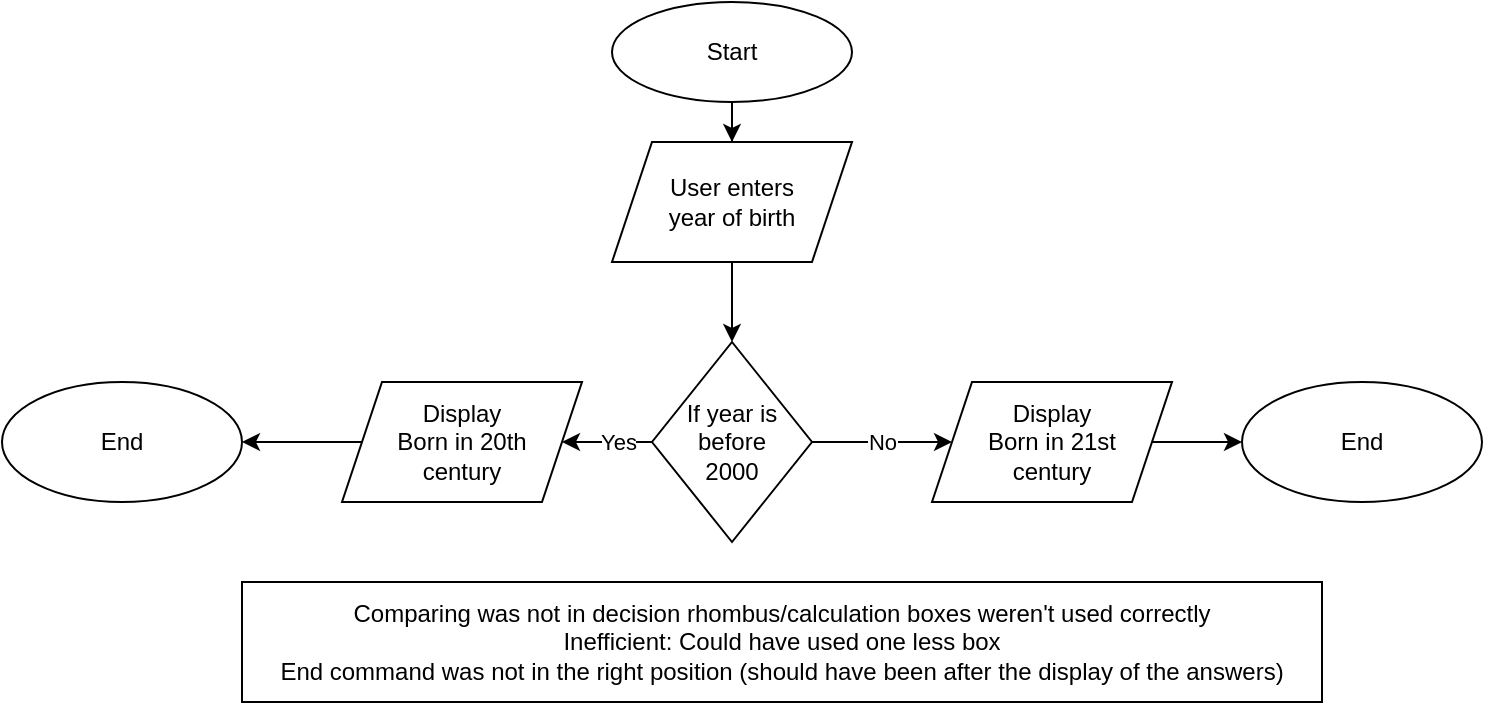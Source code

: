 <mxfile version="17.2.5"><diagram id="vYZQIqwRx87ov3tSIyeN" name="Page-1"><mxGraphModel dx="1237" dy="736" grid="1" gridSize="10" guides="1" tooltips="1" connect="1" arrows="1" fold="1" page="1" pageScale="1" pageWidth="850" pageHeight="1100" math="0" shadow="0"><root><mxCell id="0"/><mxCell id="1" parent="0"/><mxCell id="qd5H3kP8rjXpfdZ8ifg--12" value="" style="edgeStyle=orthogonalEdgeStyle;rounded=0;orthogonalLoop=1;jettySize=auto;html=1;" parent="1" source="qd5H3kP8rjXpfdZ8ifg--1" target="qd5H3kP8rjXpfdZ8ifg--3" edge="1"><mxGeometry relative="1" as="geometry"/></mxCell><mxCell id="qd5H3kP8rjXpfdZ8ifg--1" value="Start" style="ellipse;whiteSpace=wrap;html=1;" parent="1" vertex="1"><mxGeometry x="365" y="20" width="120" height="50" as="geometry"/></mxCell><mxCell id="qd5H3kP8rjXpfdZ8ifg--13" value="" style="edgeStyle=orthogonalEdgeStyle;rounded=0;orthogonalLoop=1;jettySize=auto;html=1;entryX=0.5;entryY=0;entryDx=0;entryDy=0;" parent="1" source="qd5H3kP8rjXpfdZ8ifg--3" target="DQHfirRCTFW3j9O_HVAx-1" edge="1"><mxGeometry relative="1" as="geometry"><mxPoint x="425" y="200" as="targetPoint"/></mxGeometry></mxCell><mxCell id="qd5H3kP8rjXpfdZ8ifg--3" value="User enters &lt;br&gt;year of birth" style="shape=parallelogram;perimeter=parallelogramPerimeter;whiteSpace=wrap;html=1;fixedSize=1;" parent="1" vertex="1"><mxGeometry x="365" y="90" width="120" height="60" as="geometry"/></mxCell><mxCell id="DQHfirRCTFW3j9O_HVAx-3" value="Yes" style="edgeStyle=orthogonalEdgeStyle;rounded=0;orthogonalLoop=1;jettySize=auto;html=1;" edge="1" parent="1" source="DQHfirRCTFW3j9O_HVAx-1" target="DQHfirRCTFW3j9O_HVAx-2"><mxGeometry relative="1" as="geometry"/></mxCell><mxCell id="DQHfirRCTFW3j9O_HVAx-7" value="No" style="edgeStyle=orthogonalEdgeStyle;rounded=0;orthogonalLoop=1;jettySize=auto;html=1;" edge="1" parent="1" source="DQHfirRCTFW3j9O_HVAx-1" target="DQHfirRCTFW3j9O_HVAx-6"><mxGeometry relative="1" as="geometry"/></mxCell><mxCell id="DQHfirRCTFW3j9O_HVAx-1" value="If year is before &lt;br&gt;2000" style="rhombus;whiteSpace=wrap;html=1;" vertex="1" parent="1"><mxGeometry x="385" y="190" width="80" height="100" as="geometry"/></mxCell><mxCell id="DQHfirRCTFW3j9O_HVAx-5" value="" style="edgeStyle=orthogonalEdgeStyle;rounded=0;orthogonalLoop=1;jettySize=auto;html=1;" edge="1" parent="1" source="DQHfirRCTFW3j9O_HVAx-2" target="DQHfirRCTFW3j9O_HVAx-4"><mxGeometry relative="1" as="geometry"/></mxCell><mxCell id="DQHfirRCTFW3j9O_HVAx-2" value="Display&lt;br&gt;Born in 20th &lt;br&gt;century" style="shape=parallelogram;perimeter=parallelogramPerimeter;whiteSpace=wrap;html=1;fixedSize=1;" vertex="1" parent="1"><mxGeometry x="230" y="210" width="120" height="60" as="geometry"/></mxCell><mxCell id="DQHfirRCTFW3j9O_HVAx-4" value="End" style="ellipse;whiteSpace=wrap;html=1;" vertex="1" parent="1"><mxGeometry x="60" y="210" width="120" height="60" as="geometry"/></mxCell><mxCell id="DQHfirRCTFW3j9O_HVAx-9" value="" style="edgeStyle=orthogonalEdgeStyle;rounded=0;orthogonalLoop=1;jettySize=auto;html=1;" edge="1" parent="1" source="DQHfirRCTFW3j9O_HVAx-6" target="DQHfirRCTFW3j9O_HVAx-8"><mxGeometry relative="1" as="geometry"/></mxCell><mxCell id="DQHfirRCTFW3j9O_HVAx-6" value="Display&lt;br&gt;Born in 21st&lt;br&gt;century" style="shape=parallelogram;perimeter=parallelogramPerimeter;whiteSpace=wrap;html=1;fixedSize=1;" vertex="1" parent="1"><mxGeometry x="525" y="210" width="120" height="60" as="geometry"/></mxCell><mxCell id="DQHfirRCTFW3j9O_HVAx-8" value="End" style="ellipse;whiteSpace=wrap;html=1;" vertex="1" parent="1"><mxGeometry x="680" y="210" width="120" height="60" as="geometry"/></mxCell><mxCell id="DQHfirRCTFW3j9O_HVAx-10" value="Comparing was not in decision rhombus/calculation boxes weren't used correctly&lt;br&gt;Inefficient: Could have used one less box&lt;br&gt;End command was not in the right position (should have been after the display of the answers)" style="rounded=0;whiteSpace=wrap;html=1;" vertex="1" parent="1"><mxGeometry x="180" y="310" width="540" height="60" as="geometry"/></mxCell></root></mxGraphModel></diagram></mxfile>